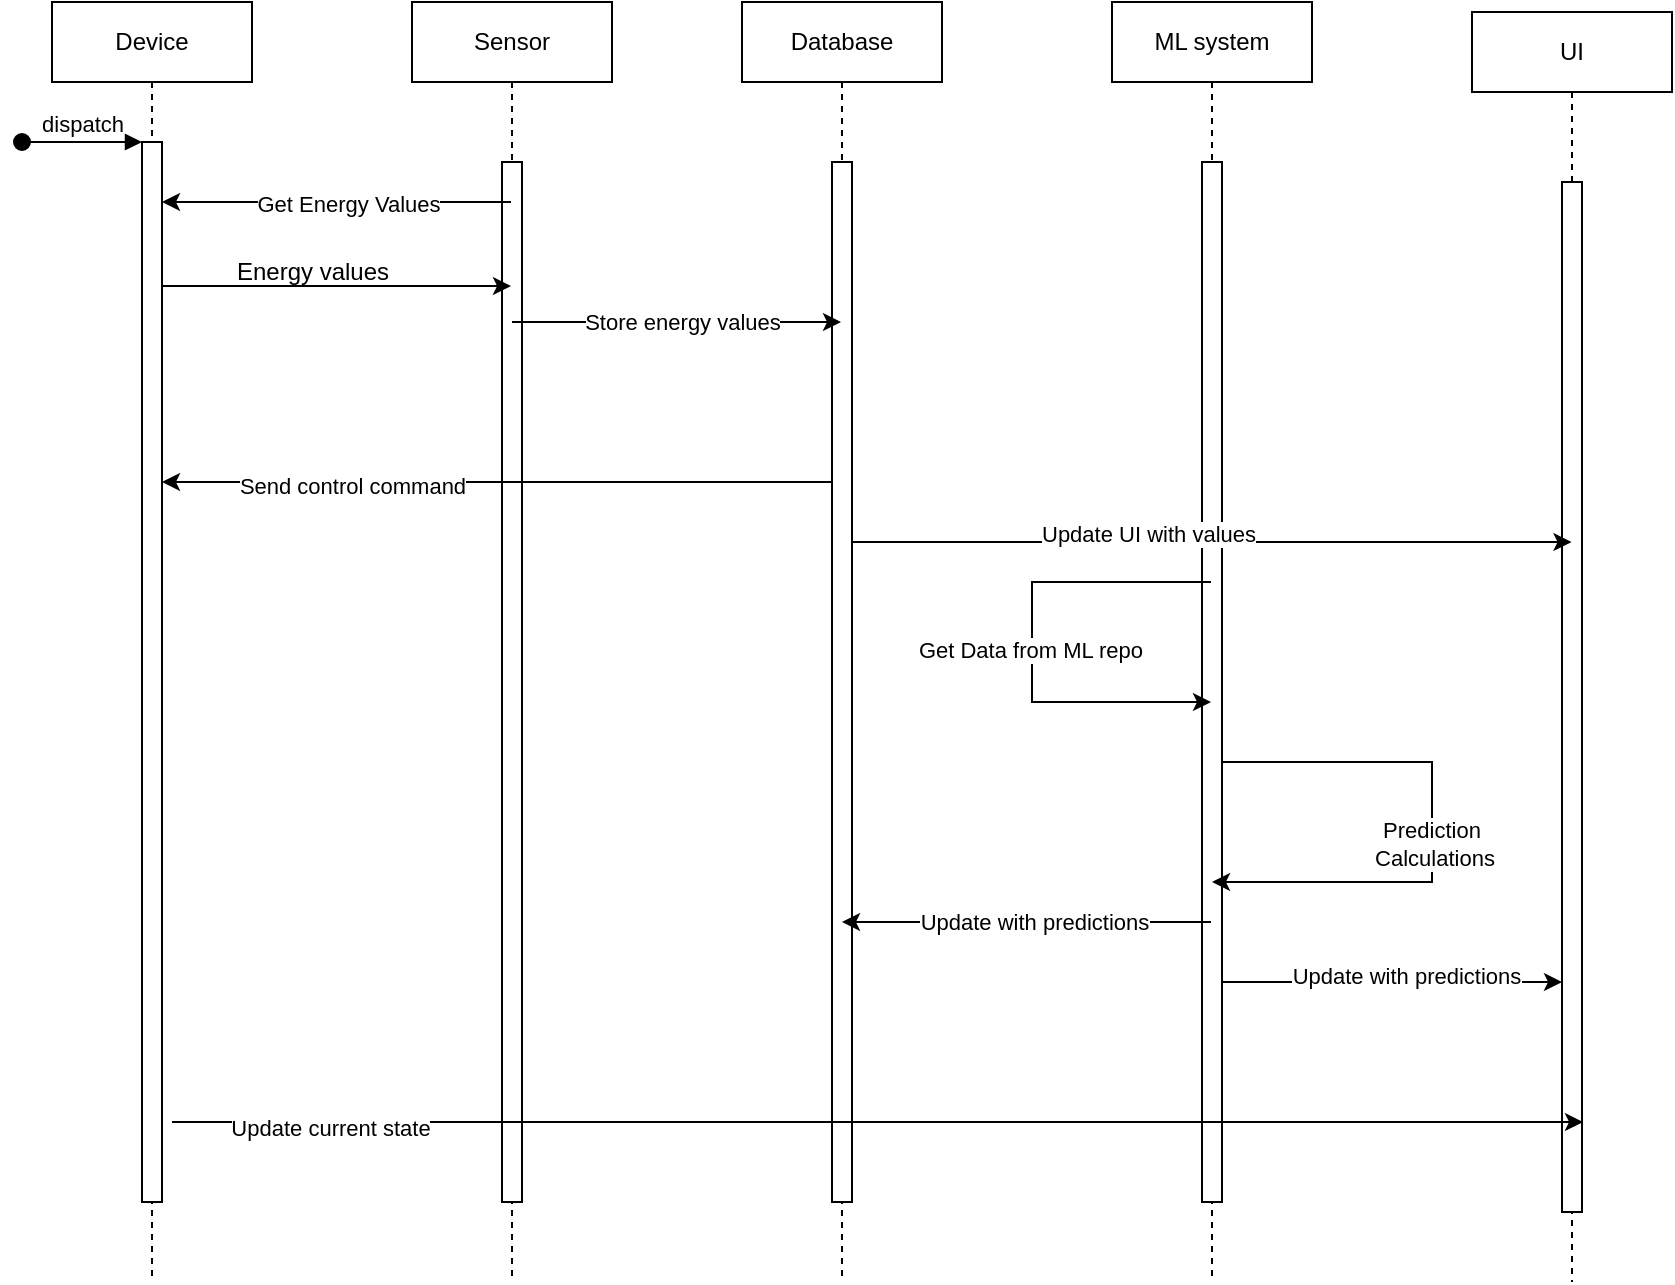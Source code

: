 <mxfile version="25.0.3">
  <diagram name="Page-1" id="2YBvvXClWsGukQMizWep">
    <mxGraphModel dx="1674" dy="786" grid="1" gridSize="10" guides="1" tooltips="1" connect="1" arrows="1" fold="1" page="1" pageScale="1" pageWidth="850" pageHeight="1100" math="0" shadow="0">
      <root>
        <mxCell id="0" />
        <mxCell id="1" parent="0" />
        <mxCell id="aM9ryv3xv72pqoxQDRHE-1" value="Device" style="shape=umlLifeline;perimeter=lifelinePerimeter;whiteSpace=wrap;html=1;container=0;dropTarget=0;collapsible=0;recursiveResize=0;outlineConnect=0;portConstraint=eastwest;newEdgeStyle={&quot;edgeStyle&quot;:&quot;elbowEdgeStyle&quot;,&quot;elbow&quot;:&quot;vertical&quot;,&quot;curved&quot;:0,&quot;rounded&quot;:0};" parent="1" vertex="1">
          <mxGeometry x="30" y="40" width="100" height="640" as="geometry" />
        </mxCell>
        <mxCell id="aM9ryv3xv72pqoxQDRHE-2" value="" style="html=1;points=[];perimeter=orthogonalPerimeter;outlineConnect=0;targetShapes=umlLifeline;portConstraint=eastwest;newEdgeStyle={&quot;edgeStyle&quot;:&quot;elbowEdgeStyle&quot;,&quot;elbow&quot;:&quot;vertical&quot;,&quot;curved&quot;:0,&quot;rounded&quot;:0};" parent="aM9ryv3xv72pqoxQDRHE-1" vertex="1">
          <mxGeometry x="45" y="70" width="10" height="530" as="geometry" />
        </mxCell>
        <mxCell id="aM9ryv3xv72pqoxQDRHE-3" value="dispatch" style="html=1;verticalAlign=bottom;startArrow=oval;endArrow=block;startSize=8;edgeStyle=elbowEdgeStyle;elbow=vertical;curved=0;rounded=0;" parent="aM9ryv3xv72pqoxQDRHE-1" target="aM9ryv3xv72pqoxQDRHE-2" edge="1">
          <mxGeometry relative="1" as="geometry">
            <mxPoint x="-15" y="70" as="sourcePoint" />
          </mxGeometry>
        </mxCell>
        <mxCell id="aM9ryv3xv72pqoxQDRHE-5" value="Sensor" style="shape=umlLifeline;perimeter=lifelinePerimeter;whiteSpace=wrap;html=1;container=0;dropTarget=0;collapsible=0;recursiveResize=0;outlineConnect=0;portConstraint=eastwest;newEdgeStyle={&quot;edgeStyle&quot;:&quot;elbowEdgeStyle&quot;,&quot;elbow&quot;:&quot;vertical&quot;,&quot;curved&quot;:0,&quot;rounded&quot;:0};" parent="1" vertex="1">
          <mxGeometry x="210" y="40" width="100" height="640" as="geometry" />
        </mxCell>
        <mxCell id="aM9ryv3xv72pqoxQDRHE-6" value="" style="html=1;points=[];perimeter=orthogonalPerimeter;outlineConnect=0;targetShapes=umlLifeline;portConstraint=eastwest;newEdgeStyle={&quot;edgeStyle&quot;:&quot;elbowEdgeStyle&quot;,&quot;elbow&quot;:&quot;vertical&quot;,&quot;curved&quot;:0,&quot;rounded&quot;:0};" parent="aM9ryv3xv72pqoxQDRHE-5" vertex="1">
          <mxGeometry x="45" y="80" width="10" height="520" as="geometry" />
        </mxCell>
        <mxCell id="lqKnpEpVxvT7NwCTdXQ0-1" value="Database" style="shape=umlLifeline;perimeter=lifelinePerimeter;whiteSpace=wrap;html=1;container=0;dropTarget=0;collapsible=0;recursiveResize=0;outlineConnect=0;portConstraint=eastwest;newEdgeStyle={&quot;edgeStyle&quot;:&quot;elbowEdgeStyle&quot;,&quot;elbow&quot;:&quot;vertical&quot;,&quot;curved&quot;:0,&quot;rounded&quot;:0};" parent="1" vertex="1">
          <mxGeometry x="375" y="40" width="100" height="640" as="geometry" />
        </mxCell>
        <mxCell id="lqKnpEpVxvT7NwCTdXQ0-2" value="" style="html=1;points=[];perimeter=orthogonalPerimeter;outlineConnect=0;targetShapes=umlLifeline;portConstraint=eastwest;newEdgeStyle={&quot;edgeStyle&quot;:&quot;elbowEdgeStyle&quot;,&quot;elbow&quot;:&quot;vertical&quot;,&quot;curved&quot;:0,&quot;rounded&quot;:0};" parent="lqKnpEpVxvT7NwCTdXQ0-1" vertex="1">
          <mxGeometry x="45" y="80" width="10" height="520" as="geometry" />
        </mxCell>
        <mxCell id="lqKnpEpVxvT7NwCTdXQ0-3" value="UI" style="shape=umlLifeline;perimeter=lifelinePerimeter;whiteSpace=wrap;html=1;container=0;dropTarget=0;collapsible=0;recursiveResize=0;outlineConnect=0;portConstraint=eastwest;newEdgeStyle={&quot;edgeStyle&quot;:&quot;elbowEdgeStyle&quot;,&quot;elbow&quot;:&quot;vertical&quot;,&quot;curved&quot;:0,&quot;rounded&quot;:0};" parent="1" vertex="1">
          <mxGeometry x="740" y="45" width="100" height="635" as="geometry" />
        </mxCell>
        <mxCell id="lqKnpEpVxvT7NwCTdXQ0-4" value="" style="html=1;points=[];perimeter=orthogonalPerimeter;outlineConnect=0;targetShapes=umlLifeline;portConstraint=eastwest;newEdgeStyle={&quot;edgeStyle&quot;:&quot;elbowEdgeStyle&quot;,&quot;elbow&quot;:&quot;vertical&quot;,&quot;curved&quot;:0,&quot;rounded&quot;:0};" parent="lqKnpEpVxvT7NwCTdXQ0-3" vertex="1">
          <mxGeometry x="45" y="85" width="10" height="515" as="geometry" />
        </mxCell>
        <mxCell id="lqKnpEpVxvT7NwCTdXQ0-6" value="" style="endArrow=classic;html=1;rounded=0;" parent="1" source="aM9ryv3xv72pqoxQDRHE-5" target="aM9ryv3xv72pqoxQDRHE-2" edge="1">
          <mxGeometry width="50" height="50" relative="1" as="geometry">
            <mxPoint x="190" y="490" as="sourcePoint" />
            <mxPoint x="90" y="140" as="targetPoint" />
            <Array as="points">
              <mxPoint x="190" y="140" />
            </Array>
          </mxGeometry>
        </mxCell>
        <mxCell id="lqKnpEpVxvT7NwCTdXQ0-7" value="Get Energy Values" style="edgeLabel;html=1;align=center;verticalAlign=middle;resizable=0;points=[];" parent="lqKnpEpVxvT7NwCTdXQ0-6" vertex="1" connectable="0">
          <mxGeometry x="-0.066" y="1" relative="1" as="geometry">
            <mxPoint as="offset" />
          </mxGeometry>
        </mxCell>
        <mxCell id="lqKnpEpVxvT7NwCTdXQ0-12" value="" style="endArrow=classic;html=1;rounded=0;" parent="1" source="aM9ryv3xv72pqoxQDRHE-5" target="lqKnpEpVxvT7NwCTdXQ0-1" edge="1">
          <mxGeometry width="50" height="50" relative="1" as="geometry">
            <mxPoint x="260" y="200" as="sourcePoint" />
            <mxPoint x="440" y="200" as="targetPoint" />
            <Array as="points">
              <mxPoint x="310.5" y="200" />
              <mxPoint x="380.5" y="200" />
              <mxPoint x="420.5" y="200" />
            </Array>
          </mxGeometry>
        </mxCell>
        <mxCell id="lqKnpEpVxvT7NwCTdXQ0-13" value="Store energy values" style="edgeLabel;html=1;align=center;verticalAlign=middle;resizable=0;points=[];" parent="lqKnpEpVxvT7NwCTdXQ0-12" vertex="1" connectable="0">
          <mxGeometry x="-0.145" y="-3" relative="1" as="geometry">
            <mxPoint x="14" y="-3" as="offset" />
          </mxGeometry>
        </mxCell>
        <mxCell id="lqKnpEpVxvT7NwCTdXQ0-19" value="ML system" style="shape=umlLifeline;perimeter=lifelinePerimeter;whiteSpace=wrap;html=1;container=0;dropTarget=0;collapsible=0;recursiveResize=0;outlineConnect=0;portConstraint=eastwest;newEdgeStyle={&quot;edgeStyle&quot;:&quot;elbowEdgeStyle&quot;,&quot;elbow&quot;:&quot;vertical&quot;,&quot;curved&quot;:0,&quot;rounded&quot;:0};" parent="1" vertex="1">
          <mxGeometry x="560" y="40" width="100" height="640" as="geometry" />
        </mxCell>
        <mxCell id="lqKnpEpVxvT7NwCTdXQ0-20" value="" style="html=1;points=[];perimeter=orthogonalPerimeter;outlineConnect=0;targetShapes=umlLifeline;portConstraint=eastwest;newEdgeStyle={&quot;edgeStyle&quot;:&quot;elbowEdgeStyle&quot;,&quot;elbow&quot;:&quot;vertical&quot;,&quot;curved&quot;:0,&quot;rounded&quot;:0};" parent="lqKnpEpVxvT7NwCTdXQ0-19" vertex="1">
          <mxGeometry x="45" y="80" width="10" height="520" as="geometry" />
        </mxCell>
        <mxCell id="lqKnpEpVxvT7NwCTdXQ0-24" value="" style="endArrow=classic;html=1;rounded=0;" parent="lqKnpEpVxvT7NwCTdXQ0-19" source="lqKnpEpVxvT7NwCTdXQ0-20" target="lqKnpEpVxvT7NwCTdXQ0-19" edge="1">
          <mxGeometry width="50" height="50" relative="1" as="geometry">
            <mxPoint x="10" y="370" as="sourcePoint" />
            <mxPoint x="20" y="320" as="targetPoint" />
            <Array as="points">
              <mxPoint x="100" y="380" />
              <mxPoint x="160" y="380" />
              <mxPoint x="160" y="440" />
              <mxPoint x="110" y="440" />
            </Array>
          </mxGeometry>
        </mxCell>
        <mxCell id="lqKnpEpVxvT7NwCTdXQ0-25" value="Prediction&amp;nbsp;&lt;div&gt;Calculations&lt;/div&gt;" style="edgeLabel;html=1;align=center;verticalAlign=middle;resizable=0;points=[];" parent="lqKnpEpVxvT7NwCTdXQ0-24" vertex="1" connectable="0">
          <mxGeometry x="0.054" y="1" relative="1" as="geometry">
            <mxPoint y="1" as="offset" />
          </mxGeometry>
        </mxCell>
        <mxCell id="lqKnpEpVxvT7NwCTdXQ0-21" value="" style="endArrow=classic;html=1;rounded=0;" parent="1" edge="1">
          <mxGeometry width="50" height="50" relative="1" as="geometry">
            <mxPoint x="85" y="182" as="sourcePoint" />
            <mxPoint x="259.5" y="182" as="targetPoint" />
            <Array as="points">
              <mxPoint x="190" y="182" />
            </Array>
          </mxGeometry>
        </mxCell>
        <mxCell id="lqKnpEpVxvT7NwCTdXQ0-22" value="Energy values" style="text;html=1;align=center;verticalAlign=middle;resizable=0;points=[];autosize=1;strokeColor=none;fillColor=none;" parent="1" vertex="1">
          <mxGeometry x="110" y="160" width="100" height="30" as="geometry" />
        </mxCell>
        <mxCell id="lqKnpEpVxvT7NwCTdXQ0-39" value="" style="endArrow=classic;html=1;rounded=0;" parent="1" source="lqKnpEpVxvT7NwCTdXQ0-20" target="lqKnpEpVxvT7NwCTdXQ0-4" edge="1">
          <mxGeometry width="50" height="50" relative="1" as="geometry">
            <mxPoint x="570" y="410" as="sourcePoint" />
            <mxPoint x="720" y="550" as="targetPoint" />
            <Array as="points">
              <mxPoint x="720" y="530" />
            </Array>
          </mxGeometry>
        </mxCell>
        <mxCell id="lqKnpEpVxvT7NwCTdXQ0-40" value="Update with predictions" style="edgeLabel;html=1;align=center;verticalAlign=middle;resizable=0;points=[];" parent="lqKnpEpVxvT7NwCTdXQ0-39" vertex="1" connectable="0">
          <mxGeometry x="0.082" y="3" relative="1" as="geometry">
            <mxPoint as="offset" />
          </mxGeometry>
        </mxCell>
        <mxCell id="lqKnpEpVxvT7NwCTdXQ0-41" value="" style="endArrow=classic;html=1;rounded=0;" parent="1" source="lqKnpEpVxvT7NwCTdXQ0-19" target="lqKnpEpVxvT7NwCTdXQ0-1" edge="1">
          <mxGeometry width="50" height="50" relative="1" as="geometry">
            <mxPoint x="570" y="410" as="sourcePoint" />
            <mxPoint x="620" y="360" as="targetPoint" />
            <Array as="points">
              <mxPoint x="520" y="500" />
            </Array>
          </mxGeometry>
        </mxCell>
        <mxCell id="lqKnpEpVxvT7NwCTdXQ0-43" value="Update with predictions" style="edgeLabel;html=1;align=center;verticalAlign=middle;resizable=0;points=[];" parent="lqKnpEpVxvT7NwCTdXQ0-41" vertex="1" connectable="0">
          <mxGeometry x="0.443" y="-4" relative="1" as="geometry">
            <mxPoint x="44" y="4" as="offset" />
          </mxGeometry>
        </mxCell>
        <mxCell id="lqKnpEpVxvT7NwCTdXQ0-44" value="" style="endArrow=classic;html=1;rounded=0;" parent="1" edge="1">
          <mxGeometry width="50" height="50" relative="1" as="geometry">
            <mxPoint x="420" y="280" as="sourcePoint" />
            <mxPoint x="85" y="280" as="targetPoint" />
            <Array as="points" />
          </mxGeometry>
        </mxCell>
        <mxCell id="takUxab5FoNptMkG504j-5" value="Send control command" style="edgeLabel;html=1;align=center;verticalAlign=middle;resizable=0;points=[];" vertex="1" connectable="0" parent="lqKnpEpVxvT7NwCTdXQ0-44">
          <mxGeometry x="0.295" y="2" relative="1" as="geometry">
            <mxPoint x="-23" as="offset" />
          </mxGeometry>
        </mxCell>
        <mxCell id="takUxab5FoNptMkG504j-1" value="" style="endArrow=classic;html=1;rounded=0;" edge="1" parent="1">
          <mxGeometry width="50" height="50" relative="1" as="geometry">
            <mxPoint x="90" y="600" as="sourcePoint" />
            <mxPoint x="795.5" y="600" as="targetPoint" />
          </mxGeometry>
        </mxCell>
        <mxCell id="takUxab5FoNptMkG504j-2" value="Update current state" style="edgeLabel;html=1;align=center;verticalAlign=middle;resizable=0;points=[];" vertex="1" connectable="0" parent="takUxab5FoNptMkG504j-1">
          <mxGeometry x="-0.776" y="-3" relative="1" as="geometry">
            <mxPoint as="offset" />
          </mxGeometry>
        </mxCell>
        <mxCell id="takUxab5FoNptMkG504j-7" value="" style="endArrow=classic;html=1;rounded=0;" edge="1" parent="1">
          <mxGeometry width="50" height="50" relative="1" as="geometry">
            <mxPoint x="430.25" y="310" as="sourcePoint" />
            <mxPoint x="789.75" y="310" as="targetPoint" />
          </mxGeometry>
        </mxCell>
        <mxCell id="takUxab5FoNptMkG504j-8" value="Update UI with values" style="edgeLabel;html=1;align=center;verticalAlign=middle;resizable=0;points=[];" vertex="1" connectable="0" parent="takUxab5FoNptMkG504j-7">
          <mxGeometry x="-0.182" y="4" relative="1" as="geometry">
            <mxPoint as="offset" />
          </mxGeometry>
        </mxCell>
        <mxCell id="lqKnpEpVxvT7NwCTdXQ0-29" value="" style="endArrow=classic;html=1;rounded=0;" parent="1" source="lqKnpEpVxvT7NwCTdXQ0-19" target="lqKnpEpVxvT7NwCTdXQ0-19" edge="1">
          <mxGeometry width="50" height="50" relative="1" as="geometry">
            <mxPoint x="629.5" y="280" as="sourcePoint" />
            <mxPoint x="625" y="360" as="targetPoint" />
            <Array as="points">
              <mxPoint x="520" y="330" />
              <mxPoint x="520" y="390" />
              <mxPoint x="600" y="390" />
            </Array>
          </mxGeometry>
        </mxCell>
        <mxCell id="lqKnpEpVxvT7NwCTdXQ0-32" value="Get Data from ML repo" style="edgeLabel;html=1;align=center;verticalAlign=middle;resizable=0;points=[];" parent="lqKnpEpVxvT7NwCTdXQ0-29" vertex="1" connectable="0">
          <mxGeometry x="-0.04" y="-1" relative="1" as="geometry">
            <mxPoint y="9" as="offset" />
          </mxGeometry>
        </mxCell>
      </root>
    </mxGraphModel>
  </diagram>
</mxfile>
